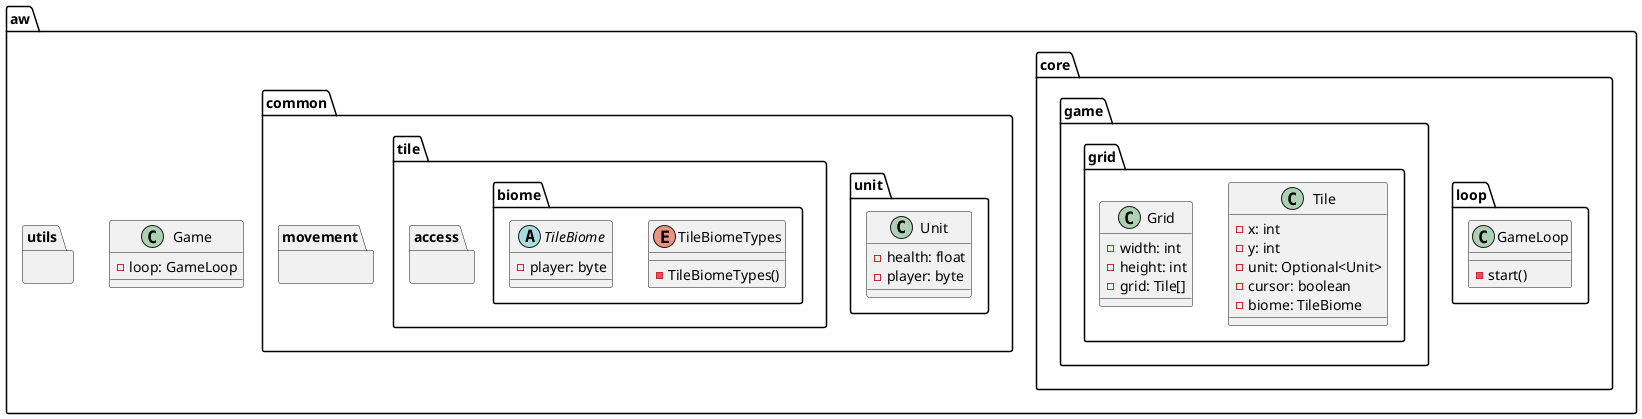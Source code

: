 @startuml

package aw {
    class Game {
        -loop: GameLoop
    }
    package core {
        package loop {
            class GameLoop {
                -start()
            }
        }

        package game {
            package grid {
                class Tile {
                    -x: int
                    -y: int
                    -unit: Optional<Unit>
                    -cursor: boolean
                    -biome: TileBiome
                }

                class Grid {
                    -width: int
                    -height: int
                    -grid: Tile[]
                }
            }
        }
    }

    package common {
        package unit {
            class Unit {
                -health: float
                -player: byte
            }
        }

        package tile {
            package biome {
                enum TileBiomeTypes {
                    -TileBiomeTypes()
                }
                abstract TileBiome {
                    -player: byte
                }
            }

            package access {
            }
        }

        package movement {
        }
    }

    package utils {
    }
}

@enduml